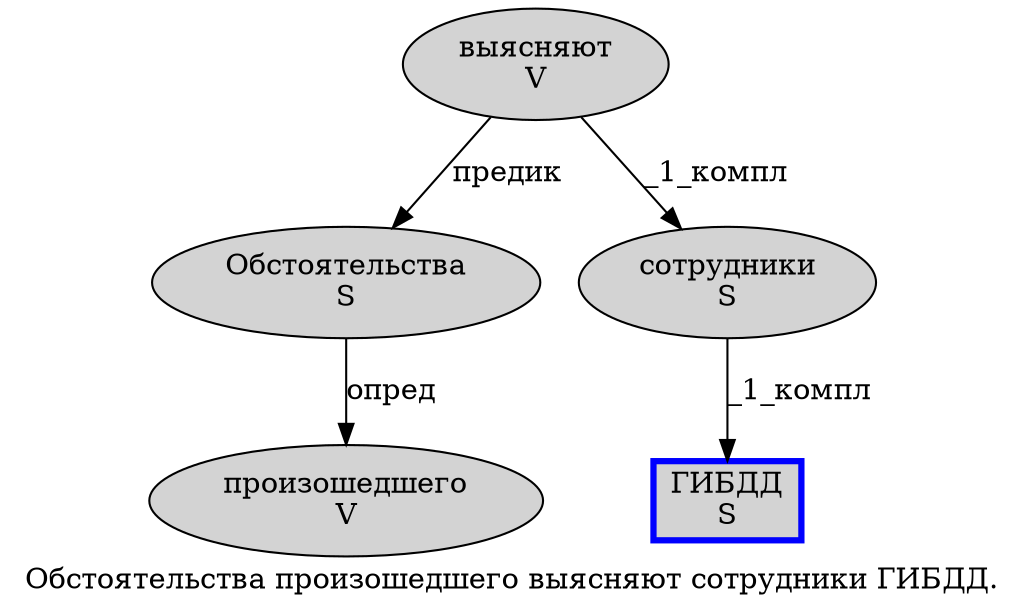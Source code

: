 digraph SENTENCE_829 {
	graph [label="Обстоятельства произошедшего выясняют сотрудники ГИБДД."]
	node [style=filled]
		0 [label="Обстоятельства
S" color="" fillcolor=lightgray penwidth=1 shape=ellipse]
		1 [label="произошедшего
V" color="" fillcolor=lightgray penwidth=1 shape=ellipse]
		2 [label="выясняют
V" color="" fillcolor=lightgray penwidth=1 shape=ellipse]
		3 [label="сотрудники
S" color="" fillcolor=lightgray penwidth=1 shape=ellipse]
		4 [label="ГИБДД
S" color=blue fillcolor=lightgray penwidth=3 shape=box]
			2 -> 0 [label="предик"]
			2 -> 3 [label="_1_компл"]
			3 -> 4 [label="_1_компл"]
			0 -> 1 [label="опред"]
}